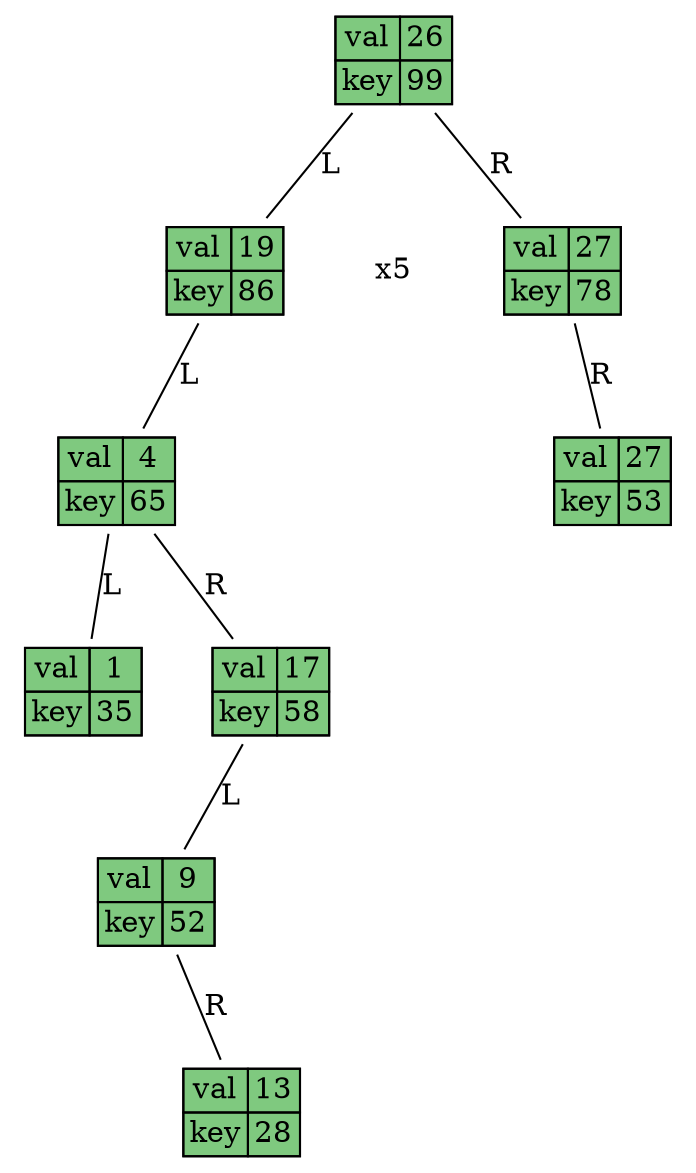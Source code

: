 graph g {
    node[shape=plaintext colorscheme=accent8 ];
    //4 --9[label="L"];
    9;
    5;
    1;
    3;
    4--9[label="L" ];
    6--4[label=L];
    6--x5[style=invis];
    4 --x1[style=invis];
    x1[style=invis];
    9 --1[label="L"];
    9--3[label="R" ];
    //9--5[label=R];
    //9 --3[label="R"];
    //3 --5[label="L"];
    3--5[label="L" ];
    3 --x2[style=invis];
    x2[style=invis];
    5 --x3[style=invis];
    x3[style=invis];
    5 --7[label="R"];
    6 --8[label="R"];
    8 --x4[style=invis];
    x4[style=invis];
    8 --2[label="R"];
    //3--7[label=L];
    //4--3[label=L];
    //6--4[label=L];

    //x5[label="NULL" style=invis];
    //x6[label="NULL" style=invis];
    //x7[label="NULL" style=invis];
    //x8[label="NULL" style=invis];
    //x9[label="NULL" style=invis];


    1[ label=< <TABLE CELLBORDER="1" BORDER="0" CELLSPACING="0" CELLPADDING="2" BGCOLOR="1">
        <tr> <td >val</td> <td>1</td> </tr> 
        <tr> <td >key</td> <td>35</td> 
        </tr>
        </TABLE> >
    ];
    2[ label=< <TABLE CELLBORDER="1" BORDER="0" CELLSPACING="0" CELLPADDING="2" BGCOLOR="1">
        <tr> <td >val</td> <td>27</td> </tr>
        <tr> <td >key</td> <td>53</td> </tr>
        </TABLE> >
    ];
    3[ label=< <TABLE CELLBORDER="1" BORDER="0" CELLSPACING="0" CELLPADDING="2" BGCOLOR="1">
        <tr> <td >val</td> <td>17</td> </tr>
        <tr> <td >key</td> <td>58</td> </tr>
        </TABLE> >
    ];
    4[ label=< <TABLE CELLBORDER="1" BORDER="0" CELLSPACING="0" CELLPADDING="2" BGCOLOR="1">
        <tr> <td >val</td> <td >19</td> </tr>
        <tr> <td >key</td> <td>86</td> </tr>
        </TABLE> >
    ];
    5[ label=< <TABLE CELLBORDER="1" BORDER="0" CELLSPACING="0" CELLPADDING="2" BGCOLOR="1">
        <tr> <td >val</td> <td>9</td> </tr>
        <tr> <td >key</td> <td>52</td> </tr>
        </TABLE> >
    ];
    6[ label=< <TABLE CELLBORDER="1" BORDER="0" CELLSPACING="0" CELLPADDING="2" BGCOLOR="1">
        <tr> 
            <td >val</td> 
            <td >26</td> </tr>
        <tr> 
            <td >key</td> 
            <td >99</td> 
        </tr>
        </TABLE> >
    ];
    7[ label=< <TABLE CELLBORDER="1" BORDER="0" CELLSPACING="0" CELLPADDING="2" BGCOLOR="1">
        <tr> <td >val</td> <td>13</td> </tr>
        <tr> <td >key</td> <td>28</td> </tr>
        </TABLE> >
    ];
    8[ label=< <TABLE CELLBORDER="1" BORDER="0" CELLSPACING="0" CELLPADDING="2" BGCOLOR="1">
        <tr> <td >val</td> <td>27</td> </tr>
        <tr> <td >key</td> <td>78</td> </tr>
        </TABLE> >
    ];
    9[ label=< <TABLE CELLBORDER="1" BORDER="0" CELLSPACING="0" CELLPADDING="2" BGCOLOR="1">
        <tr> <td >val</td> <td>4</td> </tr>
        <tr> <td >key</td> <td>65</td> </tr>
        </TABLE> >
    ];
}

